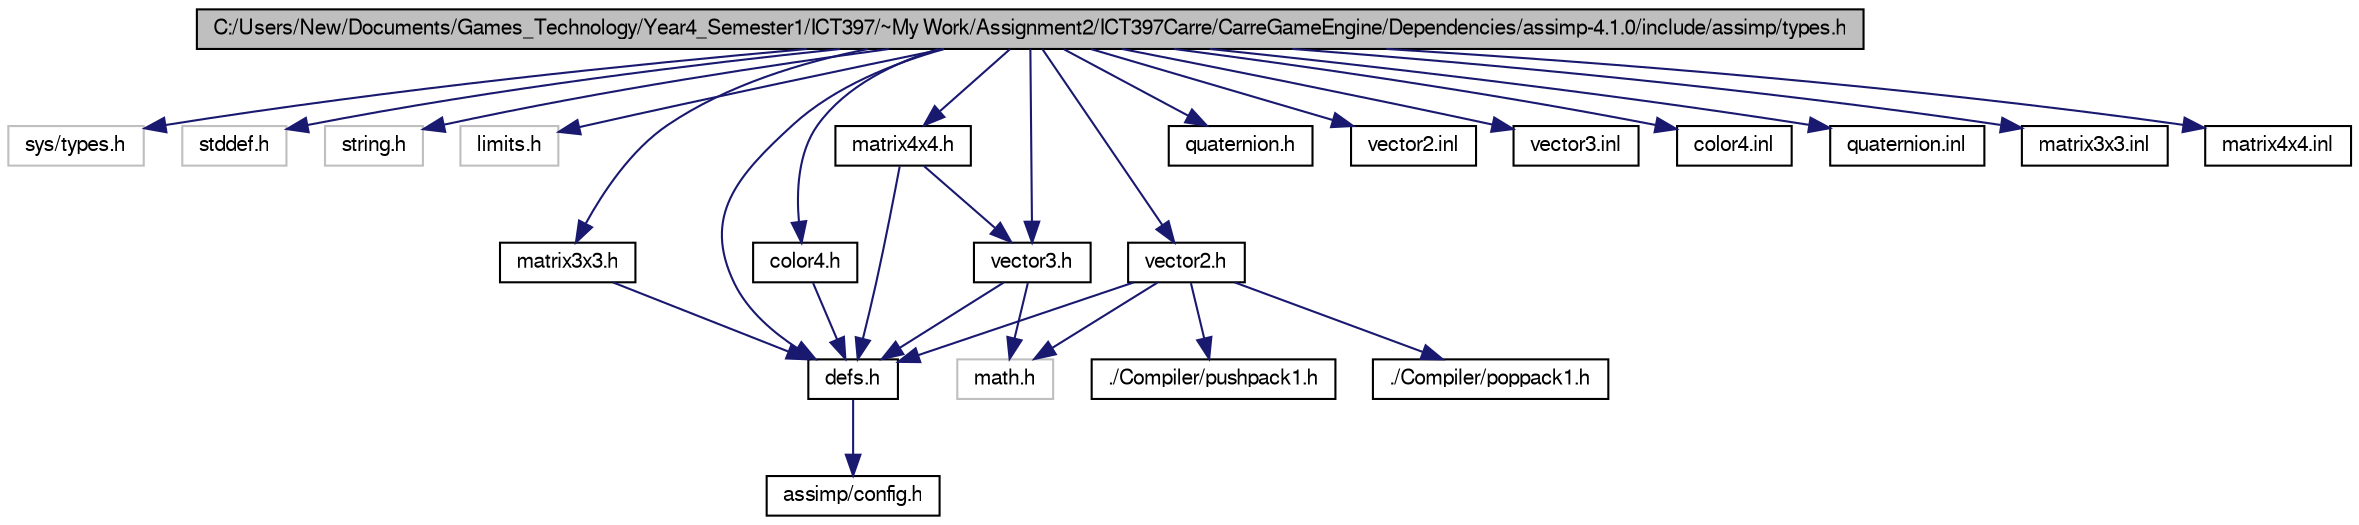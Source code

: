digraph G
{
  bgcolor="transparent";
  edge [fontname="FreeSans",fontsize=10,labelfontname="FreeSans",labelfontsize=10];
  node [fontname="FreeSans",fontsize=10,shape=record];
  Node1 [label="C:/Users/New/Documents/Games_Technology/Year4_Semester1/ICT397/~My Work/Assignment2/ICT397Carre/CarreGameEngine/Dependencies/assimp-4.1.0/include/assimp/types.h",height=0.2,width=0.4,color="black", fillcolor="grey75", style="filled" fontcolor="black"];
  Node1 -> Node2 [color="midnightblue",fontsize=10,style="solid"];
  Node2 [label="sys/types.h",height=0.2,width=0.4,color="grey75"];
  Node1 -> Node3 [color="midnightblue",fontsize=10,style="solid"];
  Node3 [label="stddef.h",height=0.2,width=0.4,color="grey75"];
  Node1 -> Node4 [color="midnightblue",fontsize=10,style="solid"];
  Node4 [label="string.h",height=0.2,width=0.4,color="grey75"];
  Node1 -> Node5 [color="midnightblue",fontsize=10,style="solid"];
  Node5 [label="limits.h",height=0.2,width=0.4,color="grey75"];
  Node1 -> Node6 [color="midnightblue",fontsize=10,style="solid"];
  Node6 [label="defs.h",height=0.2,width=0.4,color="black",URL="$defs_8h.html",tooltip="Assimp build configuration setup. See the notes in the comment blocks to find out..."];
  Node6 -> Node7 [color="midnightblue",fontsize=10,style="solid"];
  Node7 [label="assimp/config.h",height=0.2,width=0.4,color="black",URL="$config_8h.html",tooltip="Defines constants for configurable properties for the library."];
  Node1 -> Node8 [color="midnightblue",fontsize=10,style="solid"];
  Node8 [label="vector3.h",height=0.2,width=0.4,color="black",URL="$vector3_8h.html",tooltip="3D vector structure, including operators when compiling in C++"];
  Node8 -> Node9 [color="midnightblue",fontsize=10,style="solid"];
  Node9 [label="math.h",height=0.2,width=0.4,color="grey75"];
  Node8 -> Node6 [color="midnightblue",fontsize=10,style="solid"];
  Node1 -> Node10 [color="midnightblue",fontsize=10,style="solid"];
  Node10 [label="vector2.h",height=0.2,width=0.4,color="black",URL="$vector2_8h.html",tooltip="2D vector structure, including operators when compiling in C++"];
  Node10 -> Node9 [color="midnightblue",fontsize=10,style="solid"];
  Node10 -> Node11 [color="midnightblue",fontsize=10,style="solid"];
  Node11 [label="./Compiler/pushpack1.h",height=0.2,width=0.4,color="black",URL="$pushpack1_8h-source.html"];
  Node10 -> Node6 [color="midnightblue",fontsize=10,style="solid"];
  Node10 -> Node12 [color="midnightblue",fontsize=10,style="solid"];
  Node12 [label="./Compiler/poppack1.h",height=0.2,width=0.4,color="black",URL="$poppack1_8h-source.html"];
  Node1 -> Node13 [color="midnightblue",fontsize=10,style="solid"];
  Node13 [label="color4.h",height=0.2,width=0.4,color="black",URL="$color4_8h.html",tooltip="RGBA color structure, including operators when compiling in C++."];
  Node13 -> Node6 [color="midnightblue",fontsize=10,style="solid"];
  Node1 -> Node14 [color="midnightblue",fontsize=10,style="solid"];
  Node14 [label="matrix3x3.h",height=0.2,width=0.4,color="black",URL="$matrix3x3_8h.html",tooltip="Definition of a 3x3 matrix, including operators when compiling in C++."];
  Node14 -> Node6 [color="midnightblue",fontsize=10,style="solid"];
  Node1 -> Node15 [color="midnightblue",fontsize=10,style="solid"];
  Node15 [label="matrix4x4.h",height=0.2,width=0.4,color="black",URL="$matrix4x4_8h.html",tooltip="4x4 matrix structure, including operators when compiling in C++"];
  Node15 -> Node8 [color="midnightblue",fontsize=10,style="solid"];
  Node15 -> Node6 [color="midnightblue",fontsize=10,style="solid"];
  Node1 -> Node16 [color="midnightblue",fontsize=10,style="solid"];
  Node16 [label="quaternion.h",height=0.2,width=0.4,color="black",URL="$quaternion_8h.html",tooltip="Quaternion structure, including operators when compiling in C++."];
  Node1 -> Node17 [color="midnightblue",fontsize=10,style="solid"];
  Node17 [label="vector2.inl",height=0.2,width=0.4,color="black",URL="$vector2_8inl.html",tooltip="Inline implementation of aiVector2t&lt;TReal&gt; operators."];
  Node1 -> Node18 [color="midnightblue",fontsize=10,style="solid"];
  Node18 [label="vector3.inl",height=0.2,width=0.4,color="black",URL="$vector3_8inl.html",tooltip="Inline implementation of aiVector3t&lt;TReal&gt; operators."];
  Node1 -> Node19 [color="midnightblue",fontsize=10,style="solid"];
  Node19 [label="color4.inl",height=0.2,width=0.4,color="black",URL="$color4_8inl.html",tooltip="Inline implementation of aiColor4t&lt;TReal&gt; operators."];
  Node1 -> Node20 [color="midnightblue",fontsize=10,style="solid"];
  Node20 [label="quaternion.inl",height=0.2,width=0.4,color="black",URL="$assimp-4_81_80_2include_2assimp_2quaternion_8inl-source.html"];
  Node1 -> Node21 [color="midnightblue",fontsize=10,style="solid"];
  Node21 [label="matrix3x3.inl",height=0.2,width=0.4,color="black",URL="$matrix3x3_8inl.html",tooltip="Inline implementation of the 3x3 matrix operators."];
  Node1 -> Node22 [color="midnightblue",fontsize=10,style="solid"];
  Node22 [label="matrix4x4.inl",height=0.2,width=0.4,color="black",URL="$matrix4x4_8inl.html",tooltip="Inline implementation of the 4x4 matrix operators."];
}
